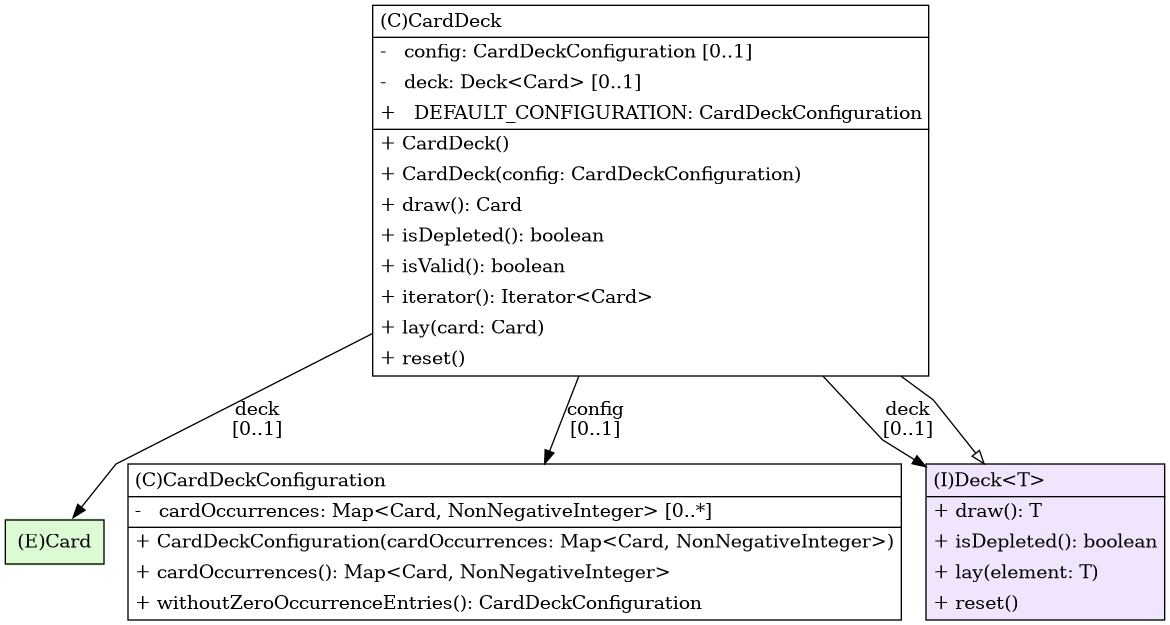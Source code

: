@startuml

/' diagram meta data start
config=StructureConfiguration;
{
  "projectClassification": {
    "searchMode": "OpenProject", // OpenProject, AllProjects
    "includedProjects": "",
    "pathEndKeywords": "*.impl",
    "isClientPath": "",
    "isClientName": "",
    "isTestPath": "",
    "isTestName": "",
    "isMappingPath": "",
    "isMappingName": "",
    "isDataAccessPath": "",
    "isDataAccessName": "",
    "isDataStructurePath": "",
    "isDataStructureName": "",
    "isInterfaceStructuresPath": "",
    "isInterfaceStructuresName": "",
    "isEntryPointPath": "",
    "isEntryPointName": "",
    "treatFinalFieldsAsMandatory": false
  },
  "graphRestriction": {
    "classPackageExcludeFilter": "",
    "classPackageIncludeFilter": "",
    "classNameExcludeFilter": "",
    "classNameIncludeFilter": "",
    "methodNameExcludeFilter": "",
    "methodNameIncludeFilter": "",
    "removeByInheritance": "", // inheritance/annotation based filtering is done in a second step
    "removeByAnnotation": "",
    "removeByClassPackage": "", // cleanup the graph after inheritance/annotation based filtering is done
    "removeByClassName": "",
    "cutMappings": false,
    "cutEnum": false,
    "cutTests": false,
    "cutClient": false,
    "cutDataAccess": false,
    "cutInterfaceStructures": false,
    "cutDataStructures": false,
    "cutGetterAndSetter": false,
    "cutConstructors": false
  },
  "graphTraversal": {
    "forwardDepth": 1,
    "backwardDepth": 0,
    "classPackageExcludeFilter": "",
    "classPackageIncludeFilter": "",
    "classNameExcludeFilter": "",
    "classNameIncludeFilter": "",
    "methodNameExcludeFilter": "",
    "methodNameIncludeFilter": "",
    "hideMappings": false,
    "hideDataStructures": false,
    "hidePrivateMethods": false,
    "hideInterfaceCalls": false, // indirection: implementation -> interface (is hidden) -> implementation
    "onlyShowApplicationEntryPoints": false, // root node is included
    "useMethodCallsForStructureDiagram": "No" // ForwardOnly, BothDirections, No
  },
  "details": {
    "aggregation": "GroupByClass", // ByClass, GroupByClass, None
    "showClassGenericTypes": true,
    "showMethods": true,
    "showMethodParameterNames": true,
    "showMethodParameterTypes": true,
    "showMethodReturnType": true,
    "showPackageLevels": 0,
    "showDetailedClassStructure": true
  },
  "rootClass": "de.dhbw.karlsruhe.ase.domain.cards.CardDeck",
  "extensionCallbackMethod": "" // qualified.class.name#methodName - signature: public static String method(String)
}
diagram meta data end '/



digraph g {
    rankdir="TB"
    splines=polyline
    

'nodes 
Card1697264569[
	label=<<TABLE BORDER="1" CELLBORDER="0" CELLPADDING="8" CELLSPACING="0">
<TR><TD ALIGN="LEFT" >(E)Card</TD></TR>
</TABLE>>
	style=filled
	margin=0
	shape=plaintext
	fillcolor="#DCFBD5"
];

CardDeck1697264569[
	label=<<TABLE BORDER="1" CELLBORDER="0" CELLPADDING="4" CELLSPACING="0">
<TR><TD ALIGN="LEFT" >(C)CardDeck</TD></TR>
<HR/>
<TR><TD ALIGN="LEFT" >-   config: CardDeckConfiguration [0..1]</TD></TR>
<TR><TD ALIGN="LEFT" >-   deck: Deck&lt;Card&gt; [0..1]</TD></TR>
<TR><TD ALIGN="LEFT" >+   DEFAULT_CONFIGURATION: CardDeckConfiguration</TD></TR>
<HR/>
<TR><TD ALIGN="LEFT" >+ CardDeck()</TD></TR>
<TR><TD ALIGN="LEFT" >+ CardDeck(config: CardDeckConfiguration)</TD></TR>
<TR><TD ALIGN="LEFT" >+ draw(): Card</TD></TR>
<TR><TD ALIGN="LEFT" >+ isDepleted(): boolean</TD></TR>
<TR><TD ALIGN="LEFT" >+ isValid(): boolean</TD></TR>
<TR><TD ALIGN="LEFT" >+ iterator(): Iterator&lt;Card&gt;</TD></TR>
<TR><TD ALIGN="LEFT" >+ lay(card: Card)</TD></TR>
<TR><TD ALIGN="LEFT" >+ reset()</TD></TR>
</TABLE>>
	style=filled
	margin=0
	shape=plaintext
	fillcolor="#FFFFFF"
];

CardDeckConfiguration1697264569[
	label=<<TABLE BORDER="1" CELLBORDER="0" CELLPADDING="4" CELLSPACING="0">
<TR><TD ALIGN="LEFT" >(C)CardDeckConfiguration</TD></TR>
<HR/>
<TR><TD ALIGN="LEFT" >-   cardOccurrences: Map&lt;Card, NonNegativeInteger&gt; [0..*]</TD></TR>
<HR/>
<TR><TD ALIGN="LEFT" >+ CardDeckConfiguration(cardOccurrences: Map&lt;Card, NonNegativeInteger&gt;)</TD></TR>
<TR><TD ALIGN="LEFT" >+ cardOccurrences(): Map&lt;Card, NonNegativeInteger&gt;</TD></TR>
<TR><TD ALIGN="LEFT" >+ withoutZeroOccurrenceEntries(): CardDeckConfiguration</TD></TR>
</TABLE>>
	style=filled
	margin=0
	shape=plaintext
	fillcolor="#FFFFFF"
];

Deck1697264569[
	label=<<TABLE BORDER="1" CELLBORDER="0" CELLPADDING="4" CELLSPACING="0">
<TR><TD ALIGN="LEFT" >(I)Deck&lt;T&gt;</TD></TR>
<HR/>
<TR><TD ALIGN="LEFT" >+ draw(): T</TD></TR>
<TR><TD ALIGN="LEFT" >+ isDepleted(): boolean</TD></TR>
<TR><TD ALIGN="LEFT" >+ lay(element: T)</TD></TR>
<TR><TD ALIGN="LEFT" >+ reset()</TD></TR>
</TABLE>>
	style=filled
	margin=0
	shape=plaintext
	fillcolor="#F1E5FD"
];

'edges    
CardDeck1697264569 -> Card1697264569[label="deck
[0..1]"];
CardDeck1697264569 -> CardDeckConfiguration1697264569[label="config
[0..1]"];
CardDeck1697264569 -> Deck1697264569[label="deck
[0..1]"];
Deck1697264569 -> CardDeck1697264569[arrowhead=none, arrowtail=empty, dir=both];
    
}
@enduml